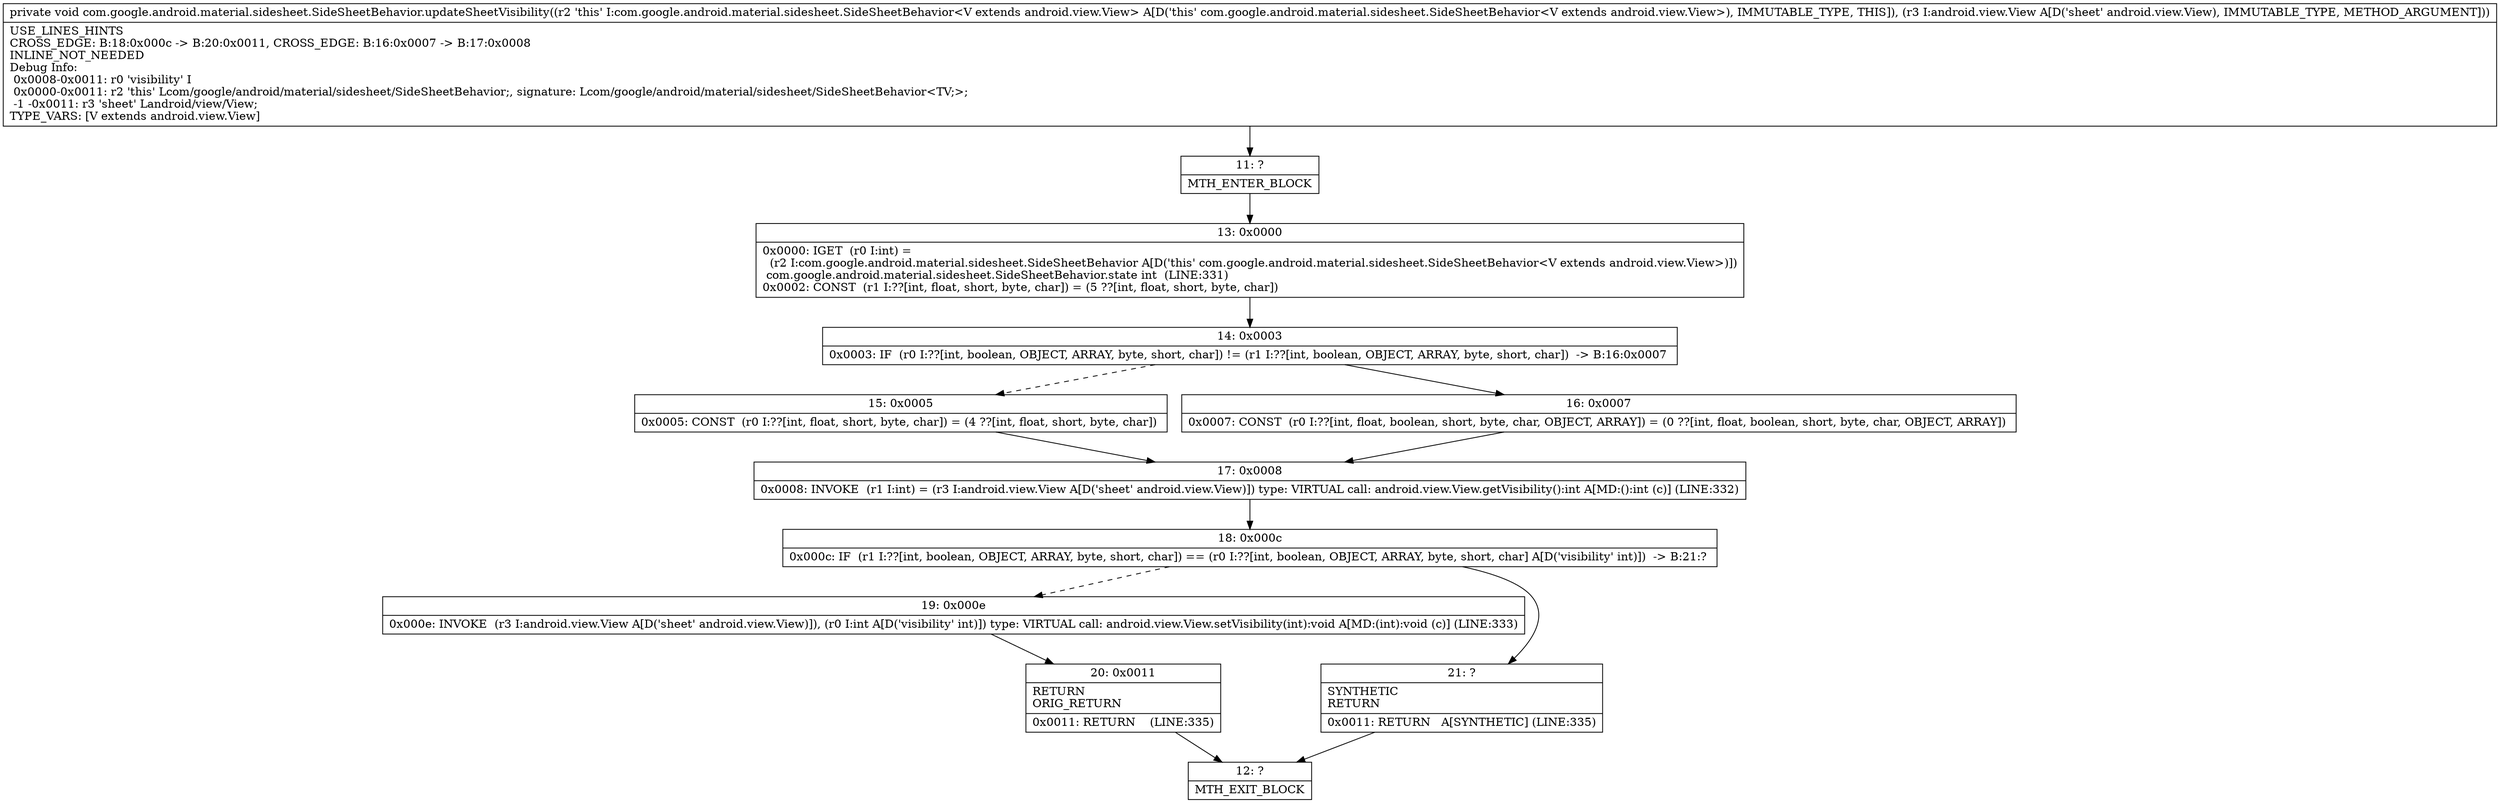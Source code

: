digraph "CFG forcom.google.android.material.sidesheet.SideSheetBehavior.updateSheetVisibility(Landroid\/view\/View;)V" {
Node_11 [shape=record,label="{11\:\ ?|MTH_ENTER_BLOCK\l}"];
Node_13 [shape=record,label="{13\:\ 0x0000|0x0000: IGET  (r0 I:int) = \l  (r2 I:com.google.android.material.sidesheet.SideSheetBehavior A[D('this' com.google.android.material.sidesheet.SideSheetBehavior\<V extends android.view.View\>)])\l com.google.android.material.sidesheet.SideSheetBehavior.state int  (LINE:331)\l0x0002: CONST  (r1 I:??[int, float, short, byte, char]) = (5 ??[int, float, short, byte, char]) \l}"];
Node_14 [shape=record,label="{14\:\ 0x0003|0x0003: IF  (r0 I:??[int, boolean, OBJECT, ARRAY, byte, short, char]) != (r1 I:??[int, boolean, OBJECT, ARRAY, byte, short, char])  \-\> B:16:0x0007 \l}"];
Node_15 [shape=record,label="{15\:\ 0x0005|0x0005: CONST  (r0 I:??[int, float, short, byte, char]) = (4 ??[int, float, short, byte, char]) \l}"];
Node_17 [shape=record,label="{17\:\ 0x0008|0x0008: INVOKE  (r1 I:int) = (r3 I:android.view.View A[D('sheet' android.view.View)]) type: VIRTUAL call: android.view.View.getVisibility():int A[MD:():int (c)] (LINE:332)\l}"];
Node_18 [shape=record,label="{18\:\ 0x000c|0x000c: IF  (r1 I:??[int, boolean, OBJECT, ARRAY, byte, short, char]) == (r0 I:??[int, boolean, OBJECT, ARRAY, byte, short, char] A[D('visibility' int)])  \-\> B:21:? \l}"];
Node_19 [shape=record,label="{19\:\ 0x000e|0x000e: INVOKE  (r3 I:android.view.View A[D('sheet' android.view.View)]), (r0 I:int A[D('visibility' int)]) type: VIRTUAL call: android.view.View.setVisibility(int):void A[MD:(int):void (c)] (LINE:333)\l}"];
Node_20 [shape=record,label="{20\:\ 0x0011|RETURN\lORIG_RETURN\l|0x0011: RETURN    (LINE:335)\l}"];
Node_12 [shape=record,label="{12\:\ ?|MTH_EXIT_BLOCK\l}"];
Node_21 [shape=record,label="{21\:\ ?|SYNTHETIC\lRETURN\l|0x0011: RETURN   A[SYNTHETIC] (LINE:335)\l}"];
Node_16 [shape=record,label="{16\:\ 0x0007|0x0007: CONST  (r0 I:??[int, float, boolean, short, byte, char, OBJECT, ARRAY]) = (0 ??[int, float, boolean, short, byte, char, OBJECT, ARRAY]) \l}"];
MethodNode[shape=record,label="{private void com.google.android.material.sidesheet.SideSheetBehavior.updateSheetVisibility((r2 'this' I:com.google.android.material.sidesheet.SideSheetBehavior\<V extends android.view.View\> A[D('this' com.google.android.material.sidesheet.SideSheetBehavior\<V extends android.view.View\>), IMMUTABLE_TYPE, THIS]), (r3 I:android.view.View A[D('sheet' android.view.View), IMMUTABLE_TYPE, METHOD_ARGUMENT]))  | USE_LINES_HINTS\lCROSS_EDGE: B:18:0x000c \-\> B:20:0x0011, CROSS_EDGE: B:16:0x0007 \-\> B:17:0x0008\lINLINE_NOT_NEEDED\lDebug Info:\l  0x0008\-0x0011: r0 'visibility' I\l  0x0000\-0x0011: r2 'this' Lcom\/google\/android\/material\/sidesheet\/SideSheetBehavior;, signature: Lcom\/google\/android\/material\/sidesheet\/SideSheetBehavior\<TV;\>;\l  \-1 \-0x0011: r3 'sheet' Landroid\/view\/View;\lTYPE_VARS: [V extends android.view.View]\l}"];
MethodNode -> Node_11;Node_11 -> Node_13;
Node_13 -> Node_14;
Node_14 -> Node_15[style=dashed];
Node_14 -> Node_16;
Node_15 -> Node_17;
Node_17 -> Node_18;
Node_18 -> Node_19[style=dashed];
Node_18 -> Node_21;
Node_19 -> Node_20;
Node_20 -> Node_12;
Node_21 -> Node_12;
Node_16 -> Node_17;
}

